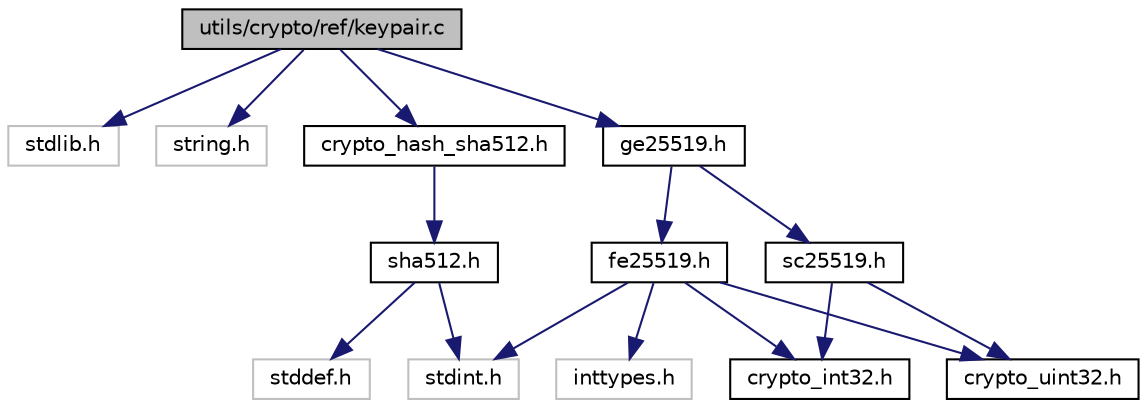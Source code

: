 digraph "utils/crypto/ref/keypair.c"
{
  edge [fontname="Helvetica",fontsize="10",labelfontname="Helvetica",labelfontsize="10"];
  node [fontname="Helvetica",fontsize="10",shape=record];
  Node0 [label="utils/crypto/ref/keypair.c",height=0.2,width=0.4,color="black", fillcolor="grey75", style="filled", fontcolor="black"];
  Node0 -> Node1 [color="midnightblue",fontsize="10",style="solid",fontname="Helvetica"];
  Node1 [label="stdlib.h",height=0.2,width=0.4,color="grey75", fillcolor="white", style="filled"];
  Node0 -> Node2 [color="midnightblue",fontsize="10",style="solid",fontname="Helvetica"];
  Node2 [label="string.h",height=0.2,width=0.4,color="grey75", fillcolor="white", style="filled"];
  Node0 -> Node3 [color="midnightblue",fontsize="10",style="solid",fontname="Helvetica"];
  Node3 [label="crypto_hash_sha512.h",height=0.2,width=0.4,color="black", fillcolor="white", style="filled",URL="$crypto__hash__sha512_8h.html"];
  Node3 -> Node4 [color="midnightblue",fontsize="10",style="solid",fontname="Helvetica"];
  Node4 [label="sha512.h",height=0.2,width=0.4,color="black", fillcolor="white", style="filled",URL="$sha512_8h.html"];
  Node4 -> Node5 [color="midnightblue",fontsize="10",style="solid",fontname="Helvetica"];
  Node5 [label="stddef.h",height=0.2,width=0.4,color="grey75", fillcolor="white", style="filled"];
  Node4 -> Node6 [color="midnightblue",fontsize="10",style="solid",fontname="Helvetica"];
  Node6 [label="stdint.h",height=0.2,width=0.4,color="grey75", fillcolor="white", style="filled"];
  Node0 -> Node7 [color="midnightblue",fontsize="10",style="solid",fontname="Helvetica"];
  Node7 [label="ge25519.h",height=0.2,width=0.4,color="black", fillcolor="white", style="filled",URL="$ge25519_8h.html"];
  Node7 -> Node8 [color="midnightblue",fontsize="10",style="solid",fontname="Helvetica"];
  Node8 [label="fe25519.h",height=0.2,width=0.4,color="black", fillcolor="white", style="filled",URL="$fe25519_8h.html"];
  Node8 -> Node9 [color="midnightblue",fontsize="10",style="solid",fontname="Helvetica"];
  Node9 [label="inttypes.h",height=0.2,width=0.4,color="grey75", fillcolor="white", style="filled"];
  Node8 -> Node6 [color="midnightblue",fontsize="10",style="solid",fontname="Helvetica"];
  Node8 -> Node10 [color="midnightblue",fontsize="10",style="solid",fontname="Helvetica"];
  Node10 [label="crypto_int32.h",height=0.2,width=0.4,color="black", fillcolor="white", style="filled",URL="$crypto__int32_8h.html"];
  Node8 -> Node11 [color="midnightblue",fontsize="10",style="solid",fontname="Helvetica"];
  Node11 [label="crypto_uint32.h",height=0.2,width=0.4,color="black", fillcolor="white", style="filled",URL="$crypto__uint32_8h.html"];
  Node7 -> Node12 [color="midnightblue",fontsize="10",style="solid",fontname="Helvetica"];
  Node12 [label="sc25519.h",height=0.2,width=0.4,color="black", fillcolor="white", style="filled",URL="$sc25519_8h.html"];
  Node12 -> Node10 [color="midnightblue",fontsize="10",style="solid",fontname="Helvetica"];
  Node12 -> Node11 [color="midnightblue",fontsize="10",style="solid",fontname="Helvetica"];
}
